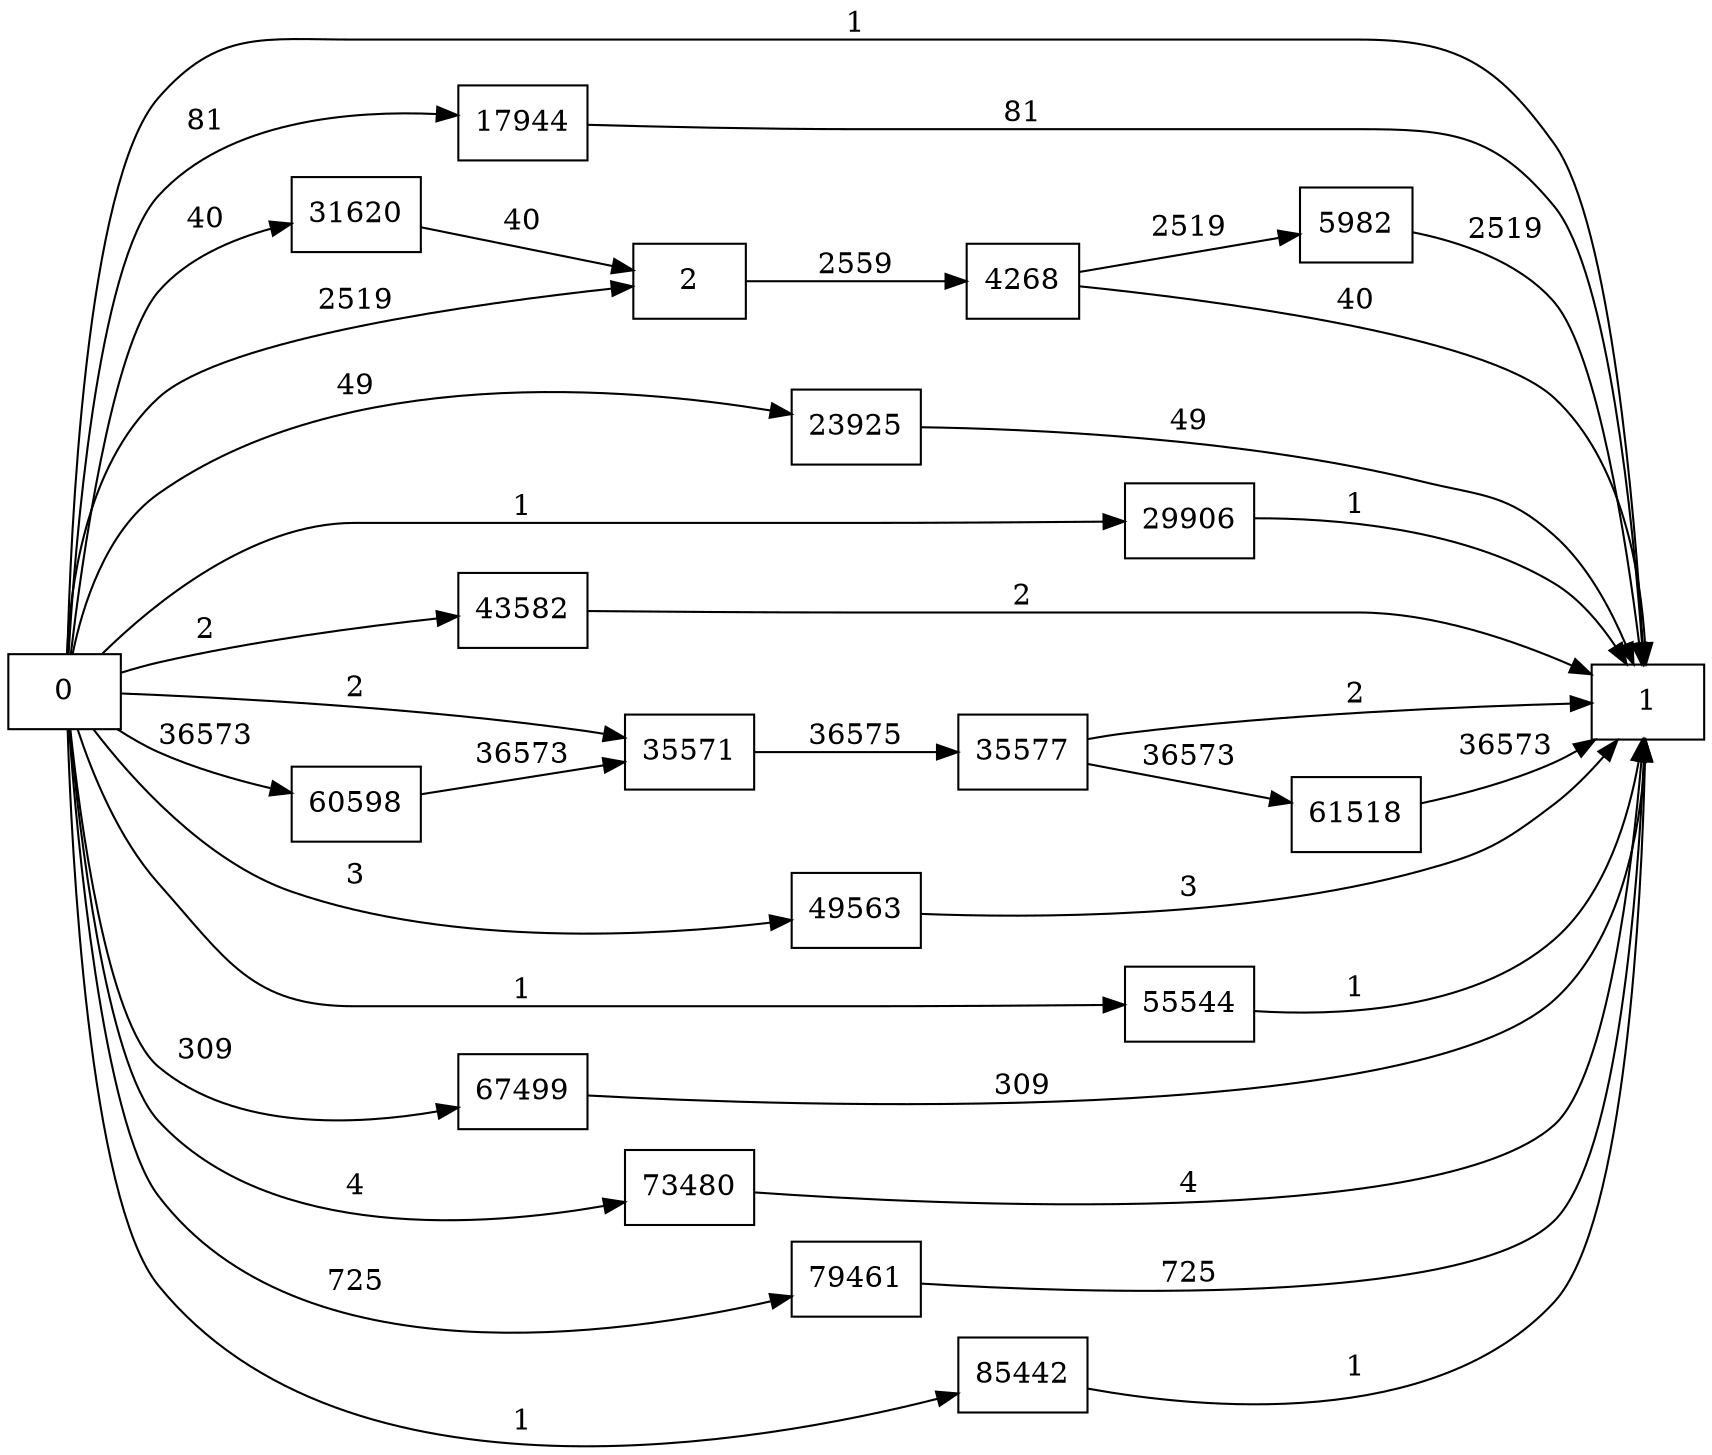 digraph {
	graph [rankdir=LR]
	node [shape=rectangle]
	2 -> 4268 [label=2559]
	4268 -> 1 [label=40]
	4268 -> 5982 [label=2519]
	5982 -> 1 [label=2519]
	17944 -> 1 [label=81]
	23925 -> 1 [label=49]
	29906 -> 1 [label=1]
	31620 -> 2 [label=40]
	35571 -> 35577 [label=36575]
	35577 -> 1 [label=2]
	35577 -> 61518 [label=36573]
	43582 -> 1 [label=2]
	49563 -> 1 [label=3]
	55544 -> 1 [label=1]
	60598 -> 35571 [label=36573]
	61518 -> 1 [label=36573]
	67499 -> 1 [label=309]
	73480 -> 1 [label=4]
	79461 -> 1 [label=725]
	85442 -> 1 [label=1]
	0 -> 2 [label=2519]
	0 -> 1 [label=1]
	0 -> 17944 [label=81]
	0 -> 23925 [label=49]
	0 -> 29906 [label=1]
	0 -> 31620 [label=40]
	0 -> 35571 [label=2]
	0 -> 43582 [label=2]
	0 -> 49563 [label=3]
	0 -> 55544 [label=1]
	0 -> 60598 [label=36573]
	0 -> 67499 [label=309]
	0 -> 73480 [label=4]
	0 -> 79461 [label=725]
	0 -> 85442 [label=1]
}
